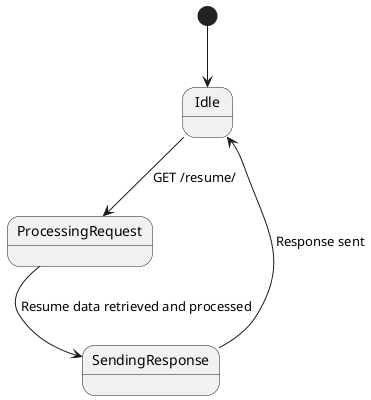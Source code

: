 @startuml
[*] --> Idle
Idle --> ProcessingRequest : GET /resume/
ProcessingRequest --> SendingResponse : Resume data retrieved and processed
SendingResponse --> Idle : Response sent
@enduml
